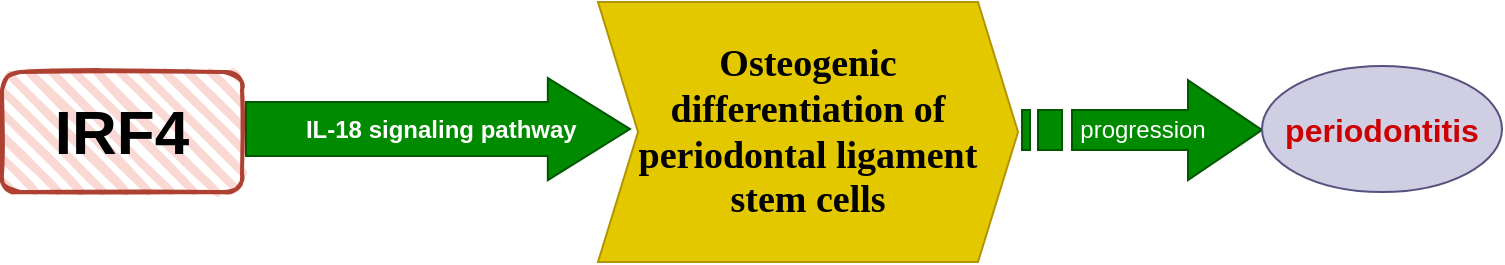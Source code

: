 <mxfile version="22.1.2" type="github">
  <diagram name="第 1 页" id="UNW0oEQCLwWRAKxEsIeE">
    <mxGraphModel dx="1434" dy="764" grid="1" gridSize="10" guides="1" tooltips="1" connect="1" arrows="1" fold="1" page="1" pageScale="1" pageWidth="850" pageHeight="1100" math="0" shadow="0">
      <root>
        <mxCell id="0" />
        <mxCell id="1" parent="0" />
        <mxCell id="A2aBfBPlqFl-kJQ_fUHj-1" value="&lt;b&gt;IRF4&lt;/b&gt;" style="rounded=1;whiteSpace=wrap;html=1;strokeWidth=2;fillWeight=4;hachureGap=8;hachureAngle=45;fillColor=#fad9d5;sketch=1;fontStyle=1;fontSize=31;strokeColor=#ae4132;" parent="1" vertex="1">
          <mxGeometry x="30" y="337" width="120" height="60" as="geometry" />
        </mxCell>
        <mxCell id="A2aBfBPlqFl-kJQ_fUHj-5" value="&lt;b&gt;&amp;nbsp;IL-18 signaling pathway&lt;/b&gt;" style="shape=singleArrow;whiteSpace=wrap;html=1;rotation=0;arrowWidth=0.53;arrowSize=0.214;fillColor=#008a00;fontColor=#ffffff;strokeColor=#005700;" parent="1" vertex="1">
          <mxGeometry x="152" y="340" width="192" height="51.04" as="geometry" />
        </mxCell>
        <mxCell id="A2aBfBPlqFl-kJQ_fUHj-6" value="progression" style="html=1;shadow=0;dashed=0;align=center;verticalAlign=middle;shape=mxgraph.arrows2.stripedArrow;dy=0.6;dx=37;notch=25;fillColor=#008a00;strokeColor=#005700;fontColor=#ffffff;labelPosition=center;verticalLabelPosition=middle;" parent="1" vertex="1">
          <mxGeometry x="540" y="341.04" width="120" height="50" as="geometry" />
        </mxCell>
        <mxCell id="cVo4YNm314Q9trHuGnvt-2" value="&lt;b style=&quot;border-color: var(--border-color); color: rgb(204, 0, 0); font-size: 16px;&quot;&gt;periodontitis&lt;/b&gt;" style="ellipse;whiteSpace=wrap;html=1;fillColor=#d0cee2;strokeColor=#56517e;" vertex="1" parent="1">
          <mxGeometry x="660" y="334" width="120" height="63" as="geometry" />
        </mxCell>
        <mxCell id="cVo4YNm314Q9trHuGnvt-4" value="&lt;b style=&quot;border-color: var(--border-color); font-family: &amp;quot;Times New Roman&amp;quot;; font-size: 19px;&quot;&gt;Osteogenic differentiation of periodontal ligament stem cells&lt;/b&gt;" style="shape=step;perimeter=stepPerimeter;whiteSpace=wrap;html=1;fixedSize=1;fillColor=#e3c800;fontColor=#000000;strokeColor=#B09500;" vertex="1" parent="1">
          <mxGeometry x="328" y="302" width="210" height="130" as="geometry" />
        </mxCell>
      </root>
    </mxGraphModel>
  </diagram>
</mxfile>
